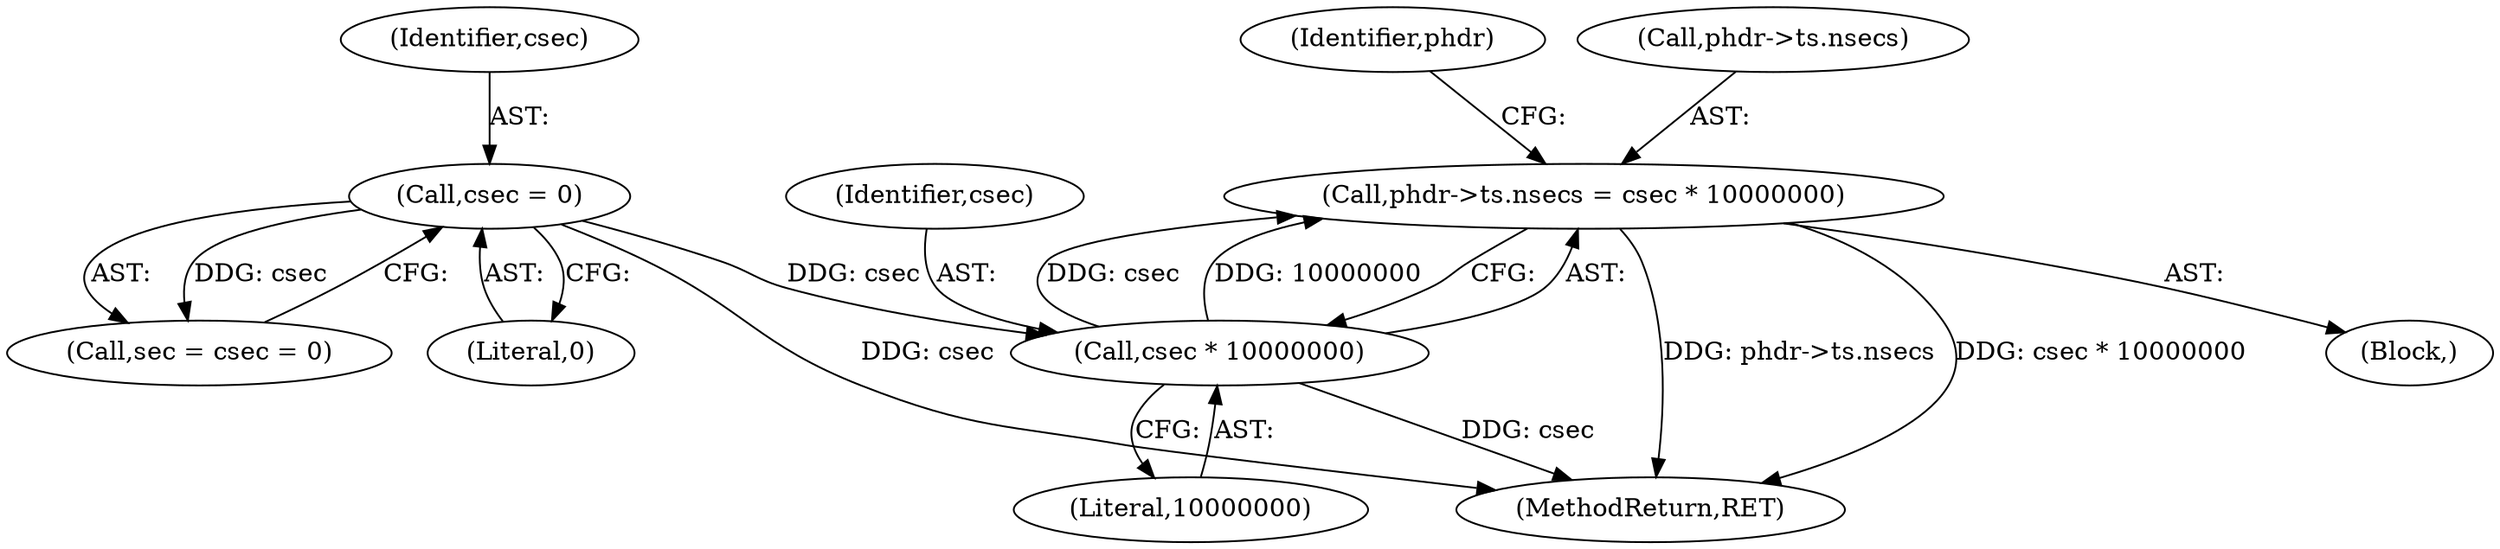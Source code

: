 digraph "0_wireshark_a66628e425db725df1ac52a3c573a03357060ddd@pointer" {
"1000379" [label="(Call,phdr->ts.nsecs = csec * 10000000)"];
"1000385" [label="(Call,csec * 10000000)"];
"1000281" [label="(Call,csec = 0)"];
"1000283" [label="(Literal,0)"];
"1000282" [label="(Identifier,csec)"];
"1000697" [label="(MethodReturn,RET)"];
"1000390" [label="(Identifier,phdr)"];
"1000386" [label="(Identifier,csec)"];
"1000380" [label="(Call,phdr->ts.nsecs)"];
"1000279" [label="(Call,sec = csec = 0)"];
"1000281" [label="(Call,csec = 0)"];
"1000113" [label="(Block,)"];
"1000379" [label="(Call,phdr->ts.nsecs = csec * 10000000)"];
"1000385" [label="(Call,csec * 10000000)"];
"1000387" [label="(Literal,10000000)"];
"1000379" -> "1000113"  [label="AST: "];
"1000379" -> "1000385"  [label="CFG: "];
"1000380" -> "1000379"  [label="AST: "];
"1000385" -> "1000379"  [label="AST: "];
"1000390" -> "1000379"  [label="CFG: "];
"1000379" -> "1000697"  [label="DDG: phdr->ts.nsecs"];
"1000379" -> "1000697"  [label="DDG: csec * 10000000"];
"1000385" -> "1000379"  [label="DDG: csec"];
"1000385" -> "1000379"  [label="DDG: 10000000"];
"1000385" -> "1000387"  [label="CFG: "];
"1000386" -> "1000385"  [label="AST: "];
"1000387" -> "1000385"  [label="AST: "];
"1000385" -> "1000697"  [label="DDG: csec"];
"1000281" -> "1000385"  [label="DDG: csec"];
"1000281" -> "1000279"  [label="AST: "];
"1000281" -> "1000283"  [label="CFG: "];
"1000282" -> "1000281"  [label="AST: "];
"1000283" -> "1000281"  [label="AST: "];
"1000279" -> "1000281"  [label="CFG: "];
"1000281" -> "1000697"  [label="DDG: csec"];
"1000281" -> "1000279"  [label="DDG: csec"];
}
